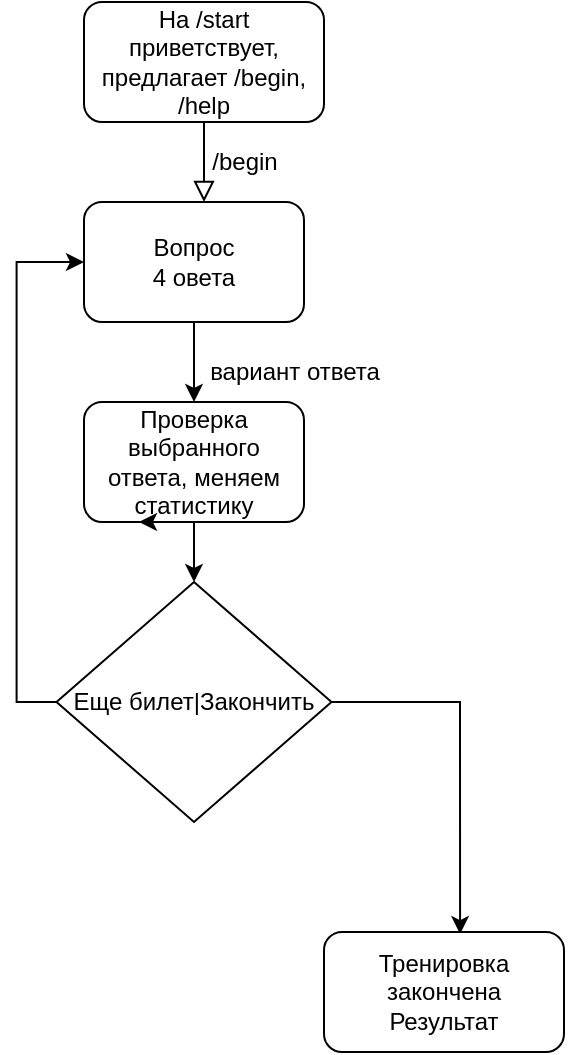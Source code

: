 <mxfile version="20.8.16" type="device"><diagram id="C5RBs43oDa-KdzZeNtuy" name="Page-1"><mxGraphModel dx="960" dy="787" grid="1" gridSize="10" guides="1" tooltips="1" connect="1" arrows="1" fold="1" page="1" pageScale="1" pageWidth="827" pageHeight="1169" math="0" shadow="0"><root><mxCell id="WIyWlLk6GJQsqaUBKTNV-0"/><mxCell id="WIyWlLk6GJQsqaUBKTNV-1" parent="WIyWlLk6GJQsqaUBKTNV-0"/><mxCell id="WIyWlLk6GJQsqaUBKTNV-2" value="" style="rounded=0;html=1;jettySize=auto;orthogonalLoop=1;fontSize=11;endArrow=block;endFill=0;endSize=8;strokeWidth=1;shadow=0;labelBackgroundColor=none;edgeStyle=orthogonalEdgeStyle;" parent="WIyWlLk6GJQsqaUBKTNV-1" source="WIyWlLk6GJQsqaUBKTNV-3" edge="1"><mxGeometry relative="1" as="geometry"><mxPoint x="220" y="160" as="targetPoint"/></mxGeometry></mxCell><mxCell id="WIyWlLk6GJQsqaUBKTNV-3" value="На /start приветствует, предлагает /begin, /help" style="rounded=1;whiteSpace=wrap;html=1;fontSize=12;glass=0;strokeWidth=1;shadow=0;" parent="WIyWlLk6GJQsqaUBKTNV-1" vertex="1"><mxGeometry x="160" y="60" width="120" height="60" as="geometry"/></mxCell><mxCell id="WIyWlLk6GJQsqaUBKTNV-11" value="Проверка выбранного &lt;br&gt;ответа, меняем статистику" style="rounded=1;whiteSpace=wrap;html=1;fontSize=12;glass=0;strokeWidth=1;shadow=0;" parent="WIyWlLk6GJQsqaUBKTNV-1" vertex="1"><mxGeometry x="160" y="260" width="110" height="60" as="geometry"/></mxCell><mxCell id="WB8GcEvkJcpAcIbU5uv3-7" style="edgeStyle=orthogonalEdgeStyle;rounded=0;orthogonalLoop=1;jettySize=auto;html=1;exitX=0.5;exitY=1;exitDx=0;exitDy=0;entryX=0.5;entryY=0;entryDx=0;entryDy=0;" parent="WIyWlLk6GJQsqaUBKTNV-1" source="gQCODuWgO7Tnw_7RE0hZ-4" target="WIyWlLk6GJQsqaUBKTNV-11" edge="1"><mxGeometry relative="1" as="geometry"/></mxCell><mxCell id="gQCODuWgO7Tnw_7RE0hZ-4" value="Вопрос&lt;br&gt;4 овета" style="rounded=1;whiteSpace=wrap;html=1;" parent="WIyWlLk6GJQsqaUBKTNV-1" vertex="1"><mxGeometry x="160" y="160" width="110" height="60" as="geometry"/></mxCell><mxCell id="WB8GcEvkJcpAcIbU5uv3-4" style="edgeStyle=orthogonalEdgeStyle;rounded=0;orthogonalLoop=1;jettySize=auto;html=1;entryX=0;entryY=0.5;entryDx=0;entryDy=0;exitX=0;exitY=0.5;exitDx=0;exitDy=0;" parent="WIyWlLk6GJQsqaUBKTNV-1" source="WB8GcEvkJcpAcIbU5uv3-1" target="gQCODuWgO7Tnw_7RE0hZ-4" edge="1"><mxGeometry relative="1" as="geometry"><mxPoint x="-30" y="400" as="sourcePoint"/></mxGeometry></mxCell><mxCell id="WB8GcEvkJcpAcIbU5uv3-13" style="edgeStyle=orthogonalEdgeStyle;rounded=0;orthogonalLoop=1;jettySize=auto;html=1;exitX=1;exitY=0.5;exitDx=0;exitDy=0;entryX=0.567;entryY=0.017;entryDx=0;entryDy=0;entryPerimeter=0;" parent="WIyWlLk6GJQsqaUBKTNV-1" source="WB8GcEvkJcpAcIbU5uv3-1" target="WB8GcEvkJcpAcIbU5uv3-12" edge="1"><mxGeometry relative="1" as="geometry"><mxPoint x="110" y="400" as="sourcePoint"/></mxGeometry></mxCell><mxCell id="WB8GcEvkJcpAcIbU5uv3-1" value="Еще билет|Закончить" style="rhombus;whiteSpace=wrap;html=1;" parent="WIyWlLk6GJQsqaUBKTNV-1" vertex="1"><mxGeometry x="146.25" y="350" width="137.5" height="120" as="geometry"/></mxCell><mxCell id="WB8GcEvkJcpAcIbU5uv3-12" value="Тренировка закончена&lt;br&gt;Результат" style="rounded=1;whiteSpace=wrap;html=1;" parent="WIyWlLk6GJQsqaUBKTNV-1" vertex="1"><mxGeometry x="280" y="525" width="120" height="60" as="geometry"/></mxCell><mxCell id="WB8GcEvkJcpAcIbU5uv3-19" value="" style="edgeStyle=none;orthogonalLoop=1;jettySize=auto;html=1;rounded=0;exitX=0.5;exitY=1;exitDx=0;exitDy=0;" parent="WIyWlLk6GJQsqaUBKTNV-1" source="WIyWlLk6GJQsqaUBKTNV-11" target="WB8GcEvkJcpAcIbU5uv3-1" edge="1"><mxGeometry width="100" relative="1" as="geometry"><mxPoint x="-10" y="340" as="sourcePoint"/><mxPoint x="40" y="340" as="targetPoint"/><Array as="points"/></mxGeometry></mxCell><mxCell id="WB8GcEvkJcpAcIbU5uv3-21" value="/begin" style="text;html=1;align=center;verticalAlign=middle;resizable=0;points=[];autosize=1;strokeColor=none;fillColor=none;" parent="WIyWlLk6GJQsqaUBKTNV-1" vertex="1"><mxGeometry x="210" y="125" width="60" height="30" as="geometry"/></mxCell><mxCell id="USboyHvF7_8eyOB_izUH-1" style="edgeStyle=orthogonalEdgeStyle;rounded=0;orthogonalLoop=1;jettySize=auto;html=1;exitX=0.5;exitY=1;exitDx=0;exitDy=0;entryX=0.25;entryY=1;entryDx=0;entryDy=0;" edge="1" parent="WIyWlLk6GJQsqaUBKTNV-1" source="WIyWlLk6GJQsqaUBKTNV-11" target="WIyWlLk6GJQsqaUBKTNV-11"><mxGeometry relative="1" as="geometry"/></mxCell><mxCell id="USboyHvF7_8eyOB_izUH-4" value="вариант ответа" style="text;html=1;align=center;verticalAlign=middle;resizable=0;points=[];autosize=1;strokeColor=none;fillColor=none;" vertex="1" parent="WIyWlLk6GJQsqaUBKTNV-1"><mxGeometry x="210" y="230" width="110" height="30" as="geometry"/></mxCell></root></mxGraphModel></diagram></mxfile>